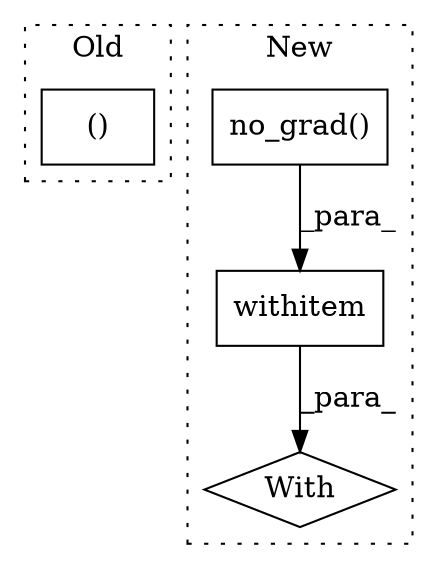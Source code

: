 digraph G {
subgraph cluster0 {
1 [label="()" a="54" s="13341" l="6" shape="box"];
label = "Old";
style="dotted";
}
subgraph cluster1 {
2 [label="no_grad()" a="75" s="12193" l="15" shape="box"];
3 [label="With" a="39" s="12188,12198" l="5,28" shape="diamond"];
4 [label="withitem" a="49" s="12193" l="5" shape="box"];
label = "New";
style="dotted";
}
2 -> 4 [label="_para_"];
4 -> 3 [label="_para_"];
}